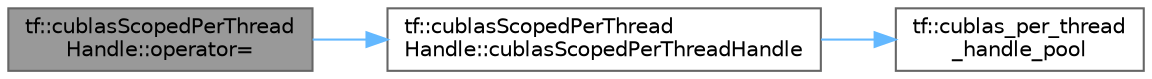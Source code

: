 digraph "tf::cublasScopedPerThreadHandle::operator="
{
 // LATEX_PDF_SIZE
  bgcolor="transparent";
  edge [fontname=Helvetica,fontsize=10,labelfontname=Helvetica,labelfontsize=10];
  node [fontname=Helvetica,fontsize=10,shape=box,height=0.2,width=0.4];
  rankdir="LR";
  Node1 [id="Node000001",label="tf::cublasScopedPerThread\lHandle::operator=",height=0.2,width=0.4,color="gray40", fillcolor="grey60", style="filled", fontcolor="black",tooltip="disabled copy assignment"];
  Node1 -> Node2 [id="edge1_Node000001_Node000002",color="steelblue1",style="solid",tooltip=" "];
  Node2 [id="Node000002",label="tf::cublasScopedPerThread\lHandle::cublasScopedPerThreadHandle",height=0.2,width=0.4,color="grey40", fillcolor="white", style="filled",URL="$classtf_1_1cublas_scoped_per_thread_handle.html#ab38a12915fc954f3c3527fcbc74bc6b7",tooltip="constructs a scoped handle under the given device context"];
  Node2 -> Node3 [id="edge2_Node000002_Node000003",color="steelblue1",style="solid",tooltip=" "];
  Node3 [id="Node000003",label="tf::cublas_per_thread\l_handle_pool",height=0.2,width=0.4,color="grey40", fillcolor="white", style="filled",URL="$namespacetf.html#a09c225e54ac891210cc13666fce26528",tooltip=" "];
}
